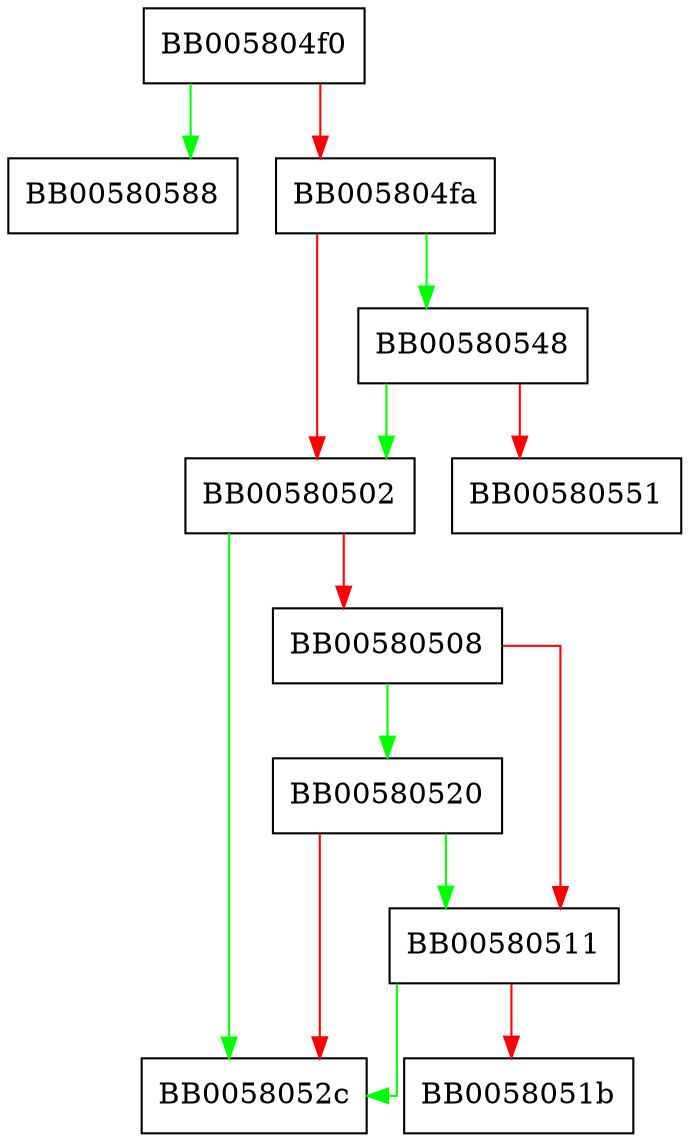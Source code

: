 digraph DSO_convert_filename {
  node [shape="box"];
  graph [splines=ortho];
  BB005804f0 -> BB00580588 [color="green"];
  BB005804f0 -> BB005804fa [color="red"];
  BB005804fa -> BB00580548 [color="green"];
  BB005804fa -> BB00580502 [color="red"];
  BB00580502 -> BB0058052c [color="green"];
  BB00580502 -> BB00580508 [color="red"];
  BB00580508 -> BB00580520 [color="green"];
  BB00580508 -> BB00580511 [color="red"];
  BB00580511 -> BB0058052c [color="green"];
  BB00580511 -> BB0058051b [color="red"];
  BB00580520 -> BB00580511 [color="green"];
  BB00580520 -> BB0058052c [color="red"];
  BB00580548 -> BB00580502 [color="green"];
  BB00580548 -> BB00580551 [color="red"];
}